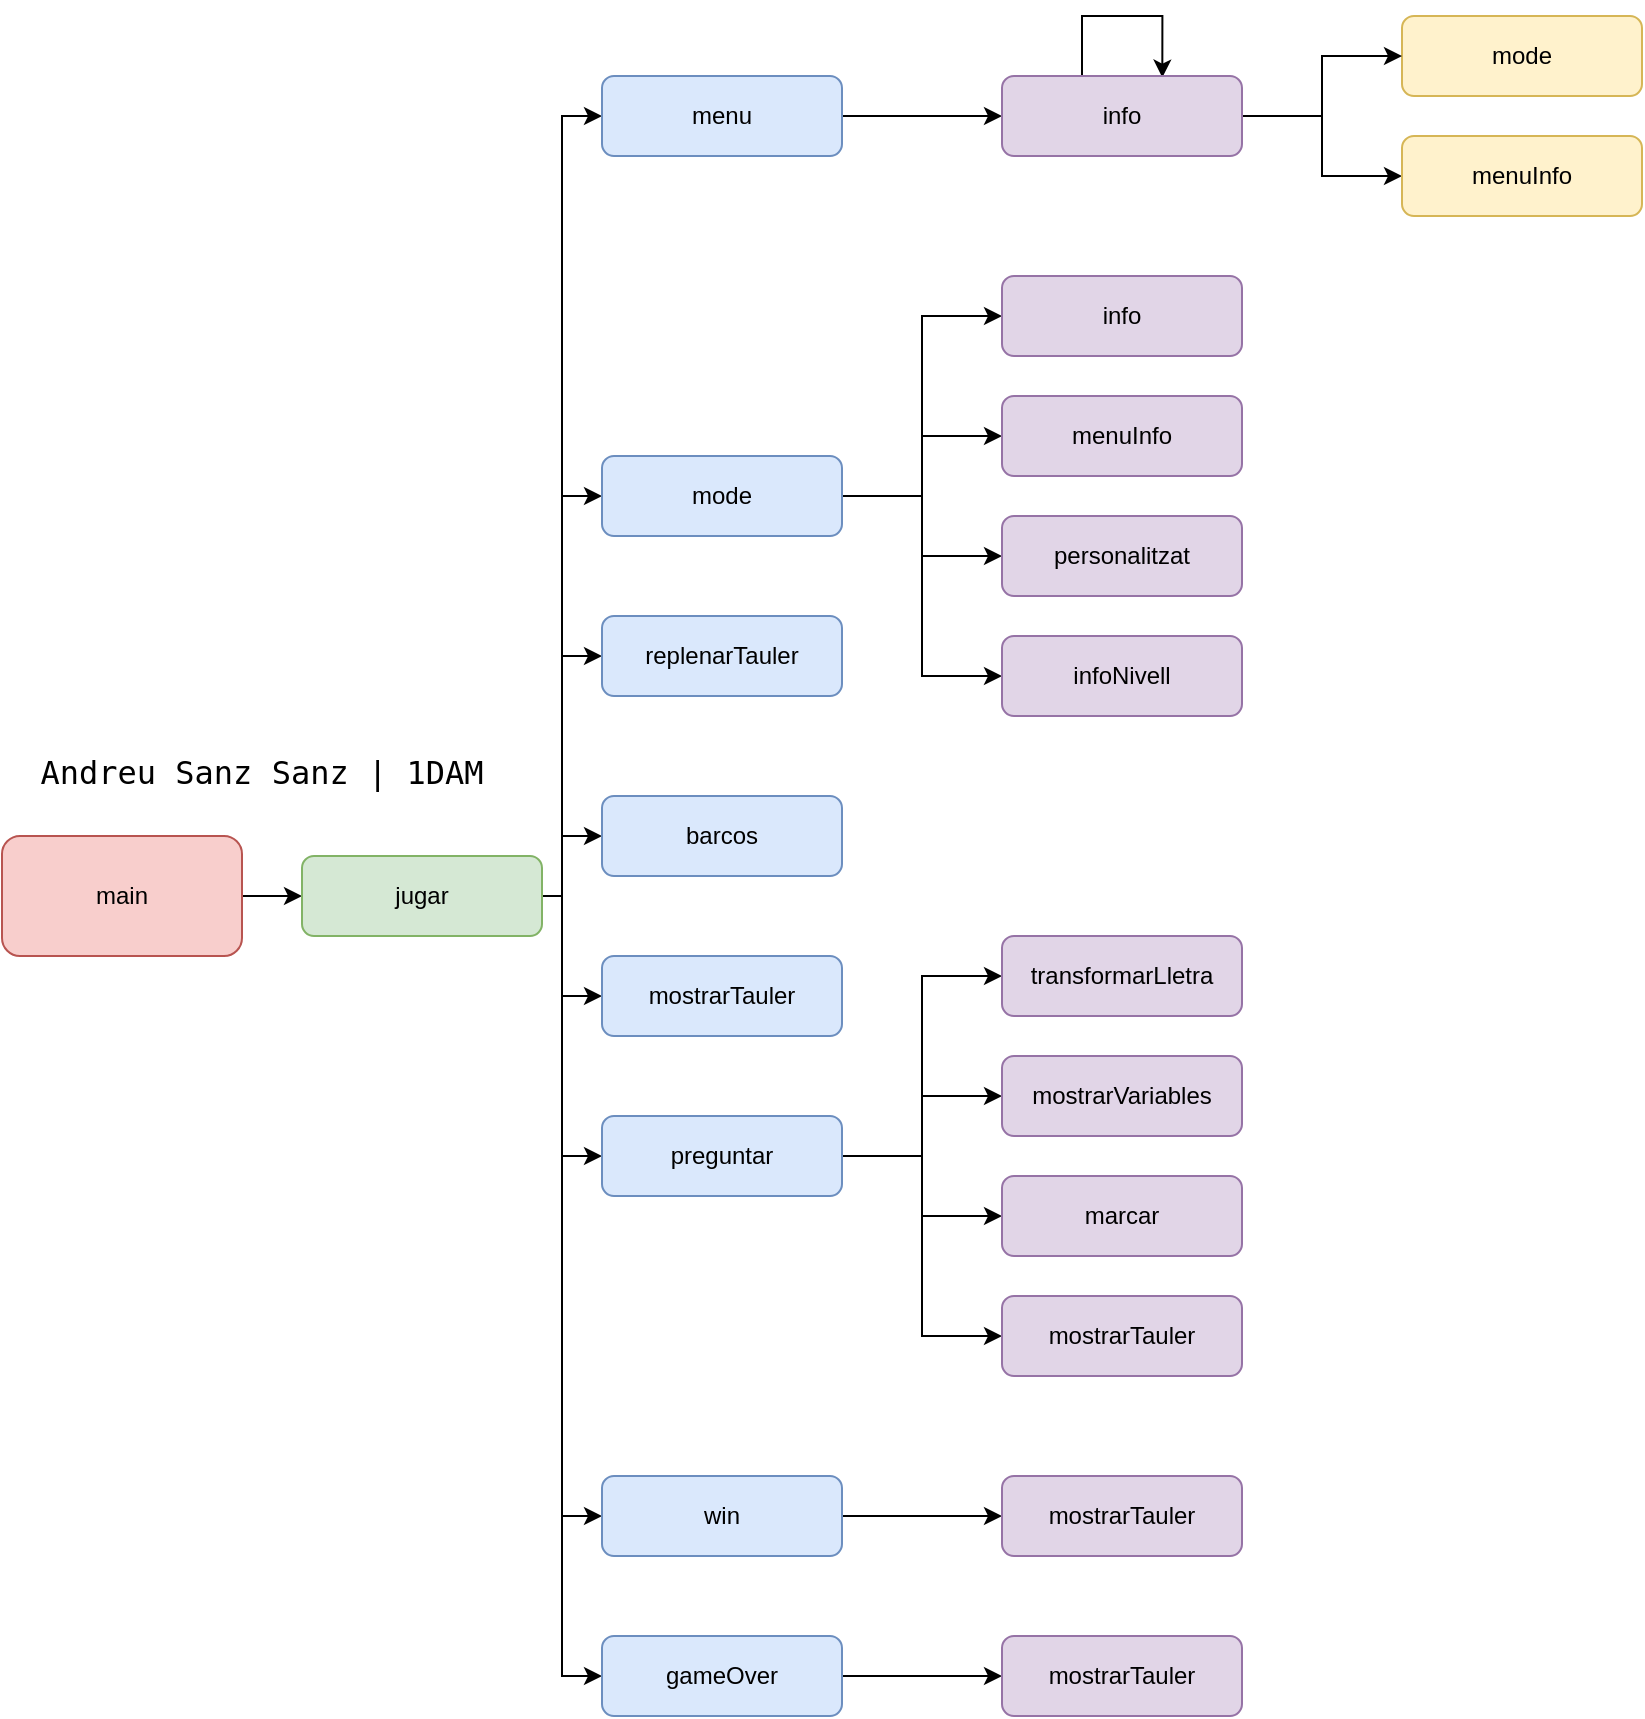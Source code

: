 <mxfile version="20.8.18" type="device"><diagram id="C5RBs43oDa-KdzZeNtuy" name="Page-1"><mxGraphModel dx="1338" dy="2227" grid="1" gridSize="10" guides="1" tooltips="1" connect="1" arrows="1" fold="1" page="1" pageScale="1" pageWidth="827" pageHeight="1169" math="0" shadow="0"><root><mxCell id="WIyWlLk6GJQsqaUBKTNV-0"/><mxCell id="WIyWlLk6GJQsqaUBKTNV-1" parent="WIyWlLk6GJQsqaUBKTNV-0"/><mxCell id="-vezhlkszWkFKUIvPYoa-53" style="edgeStyle=orthogonalEdgeStyle;rounded=0;orthogonalLoop=1;jettySize=auto;html=1;entryX=0;entryY=0.5;entryDx=0;entryDy=0;" parent="WIyWlLk6GJQsqaUBKTNV-1" source="-vezhlkszWkFKUIvPYoa-0" target="-vezhlkszWkFKUIvPYoa-1" edge="1"><mxGeometry relative="1" as="geometry"/></mxCell><mxCell id="-vezhlkszWkFKUIvPYoa-0" value="main" style="rounded=1;whiteSpace=wrap;html=1;fillColor=#f8cecc;strokeColor=#b85450;" parent="WIyWlLk6GJQsqaUBKTNV-1" vertex="1"><mxGeometry x="20" y="310" width="120" height="60" as="geometry"/></mxCell><mxCell id="-vezhlkszWkFKUIvPYoa-54" style="edgeStyle=orthogonalEdgeStyle;rounded=0;orthogonalLoop=1;jettySize=auto;html=1;entryX=0;entryY=0.5;entryDx=0;entryDy=0;" parent="WIyWlLk6GJQsqaUBKTNV-1" source="-vezhlkszWkFKUIvPYoa-1" target="-vezhlkszWkFKUIvPYoa-3" edge="1"><mxGeometry relative="1" as="geometry"><Array as="points"><mxPoint x="300" y="340"/><mxPoint x="300" y="-50"/></Array></mxGeometry></mxCell><mxCell id="-vezhlkszWkFKUIvPYoa-55" style="edgeStyle=orthogonalEdgeStyle;rounded=0;orthogonalLoop=1;jettySize=auto;html=1;entryX=0;entryY=0.5;entryDx=0;entryDy=0;" parent="WIyWlLk6GJQsqaUBKTNV-1" source="-vezhlkszWkFKUIvPYoa-1" target="-vezhlkszWkFKUIvPYoa-2" edge="1"><mxGeometry relative="1" as="geometry"><Array as="points"><mxPoint x="300" y="340"/><mxPoint x="300" y="140"/></Array></mxGeometry></mxCell><mxCell id="-vezhlkszWkFKUIvPYoa-56" style="edgeStyle=orthogonalEdgeStyle;rounded=0;orthogonalLoop=1;jettySize=auto;html=1;entryX=0;entryY=0.5;entryDx=0;entryDy=0;" parent="WIyWlLk6GJQsqaUBKTNV-1" source="-vezhlkszWkFKUIvPYoa-1" target="-vezhlkszWkFKUIvPYoa-4" edge="1"><mxGeometry relative="1" as="geometry"><Array as="points"><mxPoint x="300" y="340"/><mxPoint x="300" y="220"/></Array></mxGeometry></mxCell><mxCell id="-vezhlkszWkFKUIvPYoa-57" style="edgeStyle=orthogonalEdgeStyle;rounded=0;orthogonalLoop=1;jettySize=auto;html=1;entryX=0;entryY=0.5;entryDx=0;entryDy=0;" parent="WIyWlLk6GJQsqaUBKTNV-1" source="-vezhlkszWkFKUIvPYoa-1" target="-vezhlkszWkFKUIvPYoa-5" edge="1"><mxGeometry relative="1" as="geometry"><Array as="points"><mxPoint x="300" y="340"/><mxPoint x="300" y="310"/></Array></mxGeometry></mxCell><mxCell id="IRADeIfCA76fq_87as8a-4" style="edgeStyle=orthogonalEdgeStyle;rounded=0;orthogonalLoop=1;jettySize=auto;html=1;" parent="WIyWlLk6GJQsqaUBKTNV-1" source="-vezhlkszWkFKUIvPYoa-1" target="-vezhlkszWkFKUIvPYoa-6" edge="1"><mxGeometry relative="1" as="geometry"><Array as="points"><mxPoint x="300" y="340"/><mxPoint x="300" y="390"/></Array></mxGeometry></mxCell><mxCell id="IRADeIfCA76fq_87as8a-5" style="edgeStyle=orthogonalEdgeStyle;rounded=0;orthogonalLoop=1;jettySize=auto;html=1;entryX=0;entryY=0.5;entryDx=0;entryDy=0;" parent="WIyWlLk6GJQsqaUBKTNV-1" source="-vezhlkszWkFKUIvPYoa-1" target="-vezhlkszWkFKUIvPYoa-7" edge="1"><mxGeometry relative="1" as="geometry"><Array as="points"><mxPoint x="300" y="340"/><mxPoint x="300" y="470"/></Array></mxGeometry></mxCell><mxCell id="IRADeIfCA76fq_87as8a-6" style="edgeStyle=orthogonalEdgeStyle;rounded=0;orthogonalLoop=1;jettySize=auto;html=1;entryX=0;entryY=0.5;entryDx=0;entryDy=0;" parent="WIyWlLk6GJQsqaUBKTNV-1" source="-vezhlkszWkFKUIvPYoa-1" target="-vezhlkszWkFKUIvPYoa-9" edge="1"><mxGeometry relative="1" as="geometry"><Array as="points"><mxPoint x="300" y="340"/><mxPoint x="300" y="650"/></Array></mxGeometry></mxCell><mxCell id="IRADeIfCA76fq_87as8a-7" style="edgeStyle=orthogonalEdgeStyle;rounded=0;orthogonalLoop=1;jettySize=auto;html=1;entryX=0;entryY=0.5;entryDx=0;entryDy=0;" parent="WIyWlLk6GJQsqaUBKTNV-1" source="-vezhlkszWkFKUIvPYoa-1" target="-vezhlkszWkFKUIvPYoa-8" edge="1"><mxGeometry relative="1" as="geometry"><Array as="points"><mxPoint x="300" y="340"/><mxPoint x="300" y="730"/></Array></mxGeometry></mxCell><mxCell id="-vezhlkszWkFKUIvPYoa-1" value="jugar" style="rounded=1;whiteSpace=wrap;html=1;fillColor=#d5e8d4;strokeColor=#82b366;" parent="WIyWlLk6GJQsqaUBKTNV-1" vertex="1"><mxGeometry x="170" y="320" width="120" height="40" as="geometry"/></mxCell><mxCell id="8phTntKAZsuCzIpmA2qY-17" style="edgeStyle=orthogonalEdgeStyle;rounded=0;orthogonalLoop=1;jettySize=auto;html=1;entryX=0;entryY=0.5;entryDx=0;entryDy=0;" parent="WIyWlLk6GJQsqaUBKTNV-1" source="-vezhlkszWkFKUIvPYoa-2" target="-vezhlkszWkFKUIvPYoa-10" edge="1"><mxGeometry relative="1" as="geometry"/></mxCell><mxCell id="8phTntKAZsuCzIpmA2qY-18" style="edgeStyle=orthogonalEdgeStyle;rounded=0;orthogonalLoop=1;jettySize=auto;html=1;entryX=0;entryY=0.5;entryDx=0;entryDy=0;" parent="WIyWlLk6GJQsqaUBKTNV-1" source="-vezhlkszWkFKUIvPYoa-2" target="-vezhlkszWkFKUIvPYoa-11" edge="1"><mxGeometry relative="1" as="geometry"/></mxCell><mxCell id="8phTntKAZsuCzIpmA2qY-19" style="edgeStyle=orthogonalEdgeStyle;rounded=0;orthogonalLoop=1;jettySize=auto;html=1;entryX=0;entryY=0.5;entryDx=0;entryDy=0;" parent="WIyWlLk6GJQsqaUBKTNV-1" source="-vezhlkszWkFKUIvPYoa-2" target="-vezhlkszWkFKUIvPYoa-12" edge="1"><mxGeometry relative="1" as="geometry"/></mxCell><mxCell id="8phTntKAZsuCzIpmA2qY-20" style="edgeStyle=orthogonalEdgeStyle;rounded=0;orthogonalLoop=1;jettySize=auto;html=1;entryX=0;entryY=0.5;entryDx=0;entryDy=0;" parent="WIyWlLk6GJQsqaUBKTNV-1" source="-vezhlkszWkFKUIvPYoa-2" target="-vezhlkszWkFKUIvPYoa-27" edge="1"><mxGeometry relative="1" as="geometry"/></mxCell><mxCell id="-vezhlkszWkFKUIvPYoa-2" value="mode" style="rounded=1;whiteSpace=wrap;html=1;fillColor=#dae8fc;strokeColor=#6c8ebf;" parent="WIyWlLk6GJQsqaUBKTNV-1" vertex="1"><mxGeometry x="320" y="120" width="120" height="40" as="geometry"/></mxCell><mxCell id="8phTntKAZsuCzIpmA2qY-1" style="edgeStyle=orthogonalEdgeStyle;rounded=0;orthogonalLoop=1;jettySize=auto;html=1;entryX=0;entryY=0.5;entryDx=0;entryDy=0;" parent="WIyWlLk6GJQsqaUBKTNV-1" source="-vezhlkszWkFKUIvPYoa-3" target="8phTntKAZsuCzIpmA2qY-0" edge="1"><mxGeometry relative="1" as="geometry"/></mxCell><mxCell id="-vezhlkszWkFKUIvPYoa-3" value="menu" style="rounded=1;whiteSpace=wrap;html=1;fillColor=#dae8fc;strokeColor=#6c8ebf;" parent="WIyWlLk6GJQsqaUBKTNV-1" vertex="1"><mxGeometry x="320" y="-70" width="120" height="40" as="geometry"/></mxCell><mxCell id="-vezhlkszWkFKUIvPYoa-4" value="replenarTauler" style="rounded=1;whiteSpace=wrap;html=1;fillColor=#dae8fc;strokeColor=#6c8ebf;" parent="WIyWlLk6GJQsqaUBKTNV-1" vertex="1"><mxGeometry x="320" y="200" width="120" height="40" as="geometry"/></mxCell><mxCell id="-vezhlkszWkFKUIvPYoa-5" value="barcos" style="rounded=1;whiteSpace=wrap;html=1;fillColor=#dae8fc;strokeColor=#6c8ebf;" parent="WIyWlLk6GJQsqaUBKTNV-1" vertex="1"><mxGeometry x="320" y="290" width="120" height="40" as="geometry"/></mxCell><mxCell id="-vezhlkszWkFKUIvPYoa-6" value="mostrarTauler" style="rounded=1;whiteSpace=wrap;html=1;fillColor=#dae8fc;strokeColor=#6c8ebf;" parent="WIyWlLk6GJQsqaUBKTNV-1" vertex="1"><mxGeometry x="320" y="370" width="120" height="40" as="geometry"/></mxCell><mxCell id="8phTntKAZsuCzIpmA2qY-13" style="edgeStyle=orthogonalEdgeStyle;rounded=0;orthogonalLoop=1;jettySize=auto;html=1;" parent="WIyWlLk6GJQsqaUBKTNV-1" source="-vezhlkszWkFKUIvPYoa-7" target="-vezhlkszWkFKUIvPYoa-18" edge="1"><mxGeometry relative="1" as="geometry"/></mxCell><mxCell id="8phTntKAZsuCzIpmA2qY-14" style="edgeStyle=orthogonalEdgeStyle;rounded=0;orthogonalLoop=1;jettySize=auto;html=1;" parent="WIyWlLk6GJQsqaUBKTNV-1" source="-vezhlkszWkFKUIvPYoa-7" target="-vezhlkszWkFKUIvPYoa-19" edge="1"><mxGeometry relative="1" as="geometry"/></mxCell><mxCell id="8phTntKAZsuCzIpmA2qY-15" style="edgeStyle=orthogonalEdgeStyle;rounded=0;orthogonalLoop=1;jettySize=auto;html=1;entryX=0;entryY=0.5;entryDx=0;entryDy=0;" parent="WIyWlLk6GJQsqaUBKTNV-1" source="-vezhlkszWkFKUIvPYoa-7" target="IRADeIfCA76fq_87as8a-8" edge="1"><mxGeometry relative="1" as="geometry"/></mxCell><mxCell id="8phTntKAZsuCzIpmA2qY-16" style="edgeStyle=orthogonalEdgeStyle;rounded=0;orthogonalLoop=1;jettySize=auto;html=1;entryX=0;entryY=0.5;entryDx=0;entryDy=0;" parent="WIyWlLk6GJQsqaUBKTNV-1" source="-vezhlkszWkFKUIvPYoa-7" target="-vezhlkszWkFKUIvPYoa-16" edge="1"><mxGeometry relative="1" as="geometry"/></mxCell><mxCell id="-vezhlkszWkFKUIvPYoa-7" value="preguntar" style="rounded=1;whiteSpace=wrap;html=1;fillColor=#dae8fc;strokeColor=#6c8ebf;" parent="WIyWlLk6GJQsqaUBKTNV-1" vertex="1"><mxGeometry x="320" y="450" width="120" height="40" as="geometry"/></mxCell><mxCell id="IRADeIfCA76fq_87as8a-14" style="edgeStyle=orthogonalEdgeStyle;rounded=0;orthogonalLoop=1;jettySize=auto;html=1;entryX=0;entryY=0.5;entryDx=0;entryDy=0;" parent="WIyWlLk6GJQsqaUBKTNV-1" source="-vezhlkszWkFKUIvPYoa-8" target="IRADeIfCA76fq_87as8a-13" edge="1"><mxGeometry relative="1" as="geometry"/></mxCell><mxCell id="-vezhlkszWkFKUIvPYoa-8" value="gameOver" style="rounded=1;whiteSpace=wrap;html=1;fillColor=#dae8fc;strokeColor=#6c8ebf;" parent="WIyWlLk6GJQsqaUBKTNV-1" vertex="1"><mxGeometry x="320" y="710" width="120" height="40" as="geometry"/></mxCell><mxCell id="IRADeIfCA76fq_87as8a-15" style="edgeStyle=orthogonalEdgeStyle;rounded=0;orthogonalLoop=1;jettySize=auto;html=1;entryX=0;entryY=0.5;entryDx=0;entryDy=0;" parent="WIyWlLk6GJQsqaUBKTNV-1" source="-vezhlkszWkFKUIvPYoa-9" target="IRADeIfCA76fq_87as8a-12" edge="1"><mxGeometry relative="1" as="geometry"/></mxCell><mxCell id="-vezhlkszWkFKUIvPYoa-9" value="win" style="rounded=1;whiteSpace=wrap;html=1;fillColor=#dae8fc;strokeColor=#6c8ebf;" parent="WIyWlLk6GJQsqaUBKTNV-1" vertex="1"><mxGeometry x="320" y="630" width="120" height="40" as="geometry"/></mxCell><mxCell id="-vezhlkszWkFKUIvPYoa-10" value="menuInfo" style="rounded=1;whiteSpace=wrap;html=1;fillColor=#e1d5e7;strokeColor=#9673a6;" parent="WIyWlLk6GJQsqaUBKTNV-1" vertex="1"><mxGeometry x="520" y="90" width="120" height="40" as="geometry"/></mxCell><mxCell id="-vezhlkszWkFKUIvPYoa-11" value="personalitzat" style="rounded=1;whiteSpace=wrap;html=1;fillColor=#e1d5e7;strokeColor=#9673a6;" parent="WIyWlLk6GJQsqaUBKTNV-1" vertex="1"><mxGeometry x="520" y="150" width="120" height="40" as="geometry"/></mxCell><mxCell id="-vezhlkszWkFKUIvPYoa-12" value="infoNivell" style="rounded=1;whiteSpace=wrap;html=1;fillColor=#e1d5e7;strokeColor=#9673a6;" parent="WIyWlLk6GJQsqaUBKTNV-1" vertex="1"><mxGeometry x="520" y="210" width="120" height="40" as="geometry"/></mxCell><mxCell id="-vezhlkszWkFKUIvPYoa-16" value="transformarLletra" style="rounded=1;whiteSpace=wrap;html=1;fillColor=#e1d5e7;strokeColor=#9673a6;" parent="WIyWlLk6GJQsqaUBKTNV-1" vertex="1"><mxGeometry x="520" y="360" width="120" height="40" as="geometry"/></mxCell><mxCell id="-vezhlkszWkFKUIvPYoa-18" value="mostrarVariables" style="rounded=1;whiteSpace=wrap;html=1;fillColor=#e1d5e7;strokeColor=#9673a6;" parent="WIyWlLk6GJQsqaUBKTNV-1" vertex="1"><mxGeometry x="520" y="420" width="120" height="40" as="geometry"/></mxCell><mxCell id="-vezhlkszWkFKUIvPYoa-19" value="marcar" style="rounded=1;whiteSpace=wrap;html=1;fillColor=#e1d5e7;strokeColor=#9673a6;" parent="WIyWlLk6GJQsqaUBKTNV-1" vertex="1"><mxGeometry x="520" y="480" width="120" height="40" as="geometry"/></mxCell><mxCell id="-vezhlkszWkFKUIvPYoa-27" value="info" style="rounded=1;whiteSpace=wrap;html=1;fillColor=#e1d5e7;strokeColor=#9673a6;" parent="WIyWlLk6GJQsqaUBKTNV-1" vertex="1"><mxGeometry x="520" y="30" width="120" height="40" as="geometry"/></mxCell><mxCell id="IRADeIfCA76fq_87as8a-0" value="mode" style="rounded=1;whiteSpace=wrap;html=1;fillColor=#fff2cc;strokeColor=#d6b656;" parent="WIyWlLk6GJQsqaUBKTNV-1" vertex="1"><mxGeometry x="720" y="-100" width="120" height="40" as="geometry"/></mxCell><mxCell id="IRADeIfCA76fq_87as8a-8" value="mostrarTauler" style="rounded=1;whiteSpace=wrap;html=1;fillColor=#e1d5e7;strokeColor=#9673a6;" parent="WIyWlLk6GJQsqaUBKTNV-1" vertex="1"><mxGeometry x="520" y="540" width="120" height="40" as="geometry"/></mxCell><mxCell id="IRADeIfCA76fq_87as8a-12" value="mostrarTauler" style="rounded=1;whiteSpace=wrap;html=1;fillColor=#e1d5e7;strokeColor=#9673a6;" parent="WIyWlLk6GJQsqaUBKTNV-1" vertex="1"><mxGeometry x="520" y="630" width="120" height="40" as="geometry"/></mxCell><mxCell id="IRADeIfCA76fq_87as8a-13" value="mostrarTauler" style="rounded=1;whiteSpace=wrap;html=1;fillColor=#e1d5e7;strokeColor=#9673a6;" parent="WIyWlLk6GJQsqaUBKTNV-1" vertex="1"><mxGeometry x="520" y="710" width="120" height="40" as="geometry"/></mxCell><mxCell id="8phTntKAZsuCzIpmA2qY-21" style="edgeStyle=orthogonalEdgeStyle;rounded=0;orthogonalLoop=1;jettySize=auto;html=1;entryX=0.668;entryY=0.02;entryDx=0;entryDy=0;entryPerimeter=0;" parent="WIyWlLk6GJQsqaUBKTNV-1" source="8phTntKAZsuCzIpmA2qY-0" edge="1" target="8phTntKAZsuCzIpmA2qY-0"><mxGeometry relative="1" as="geometry"><mxPoint x="630" y="-80" as="targetPoint"/><Array as="points"><mxPoint x="560" y="-100"/><mxPoint x="600" y="-100"/></Array></mxGeometry></mxCell><mxCell id="jAXRF9Sl2BV4YXTJwKNd-0" style="edgeStyle=orthogonalEdgeStyle;rounded=0;orthogonalLoop=1;jettySize=auto;html=1;entryX=0;entryY=0.5;entryDx=0;entryDy=0;" edge="1" parent="WIyWlLk6GJQsqaUBKTNV-1" source="8phTntKAZsuCzIpmA2qY-0" target="IRADeIfCA76fq_87as8a-0"><mxGeometry relative="1" as="geometry"/></mxCell><mxCell id="jAXRF9Sl2BV4YXTJwKNd-1" style="edgeStyle=orthogonalEdgeStyle;rounded=0;orthogonalLoop=1;jettySize=auto;html=1;entryX=0;entryY=0.5;entryDx=0;entryDy=0;" edge="1" parent="WIyWlLk6GJQsqaUBKTNV-1" source="8phTntKAZsuCzIpmA2qY-0" target="8phTntKAZsuCzIpmA2qY-5"><mxGeometry relative="1" as="geometry"/></mxCell><mxCell id="8phTntKAZsuCzIpmA2qY-0" value="info" style="rounded=1;whiteSpace=wrap;html=1;fillColor=#e1d5e7;strokeColor=#9673a6;" parent="WIyWlLk6GJQsqaUBKTNV-1" vertex="1"><mxGeometry x="520" y="-70" width="120" height="40" as="geometry"/></mxCell><mxCell id="8phTntKAZsuCzIpmA2qY-5" value="menuInfo" style="rounded=1;whiteSpace=wrap;html=1;fillColor=#fff2cc;strokeColor=#d6b656;" parent="WIyWlLk6GJQsqaUBKTNV-1" vertex="1"><mxGeometry x="720" y="-40" width="120" height="40" as="geometry"/></mxCell><mxCell id="jAXRF9Sl2BV4YXTJwKNd-3" value="&lt;pre&gt;&lt;font style=&quot;font-size: 16px;&quot;&gt;Andreu Sanz Sanz | 1DAM&lt;/font&gt;&lt;/pre&gt;" style="text;html=1;strokeColor=none;fillColor=none;align=center;verticalAlign=middle;whiteSpace=wrap;rounded=0;" vertex="1" parent="WIyWlLk6GJQsqaUBKTNV-1"><mxGeometry x="50" y="260" width="200" height="35" as="geometry"/></mxCell></root></mxGraphModel></diagram></mxfile>